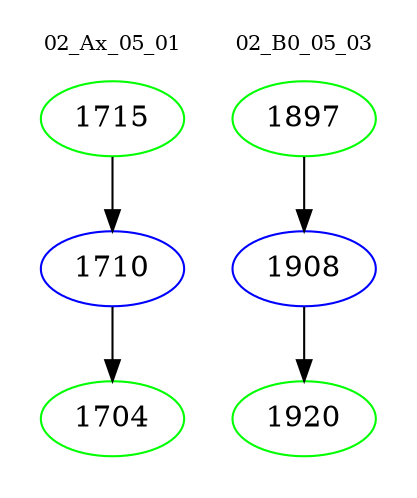 digraph{
subgraph cluster_0 {
color = white
label = "02_Ax_05_01";
fontsize=10;
T0_1715 [label="1715", color="green"]
T0_1715 -> T0_1710 [color="black"]
T0_1710 [label="1710", color="blue"]
T0_1710 -> T0_1704 [color="black"]
T0_1704 [label="1704", color="green"]
}
subgraph cluster_1 {
color = white
label = "02_B0_05_03";
fontsize=10;
T1_1897 [label="1897", color="green"]
T1_1897 -> T1_1908 [color="black"]
T1_1908 [label="1908", color="blue"]
T1_1908 -> T1_1920 [color="black"]
T1_1920 [label="1920", color="green"]
}
}
